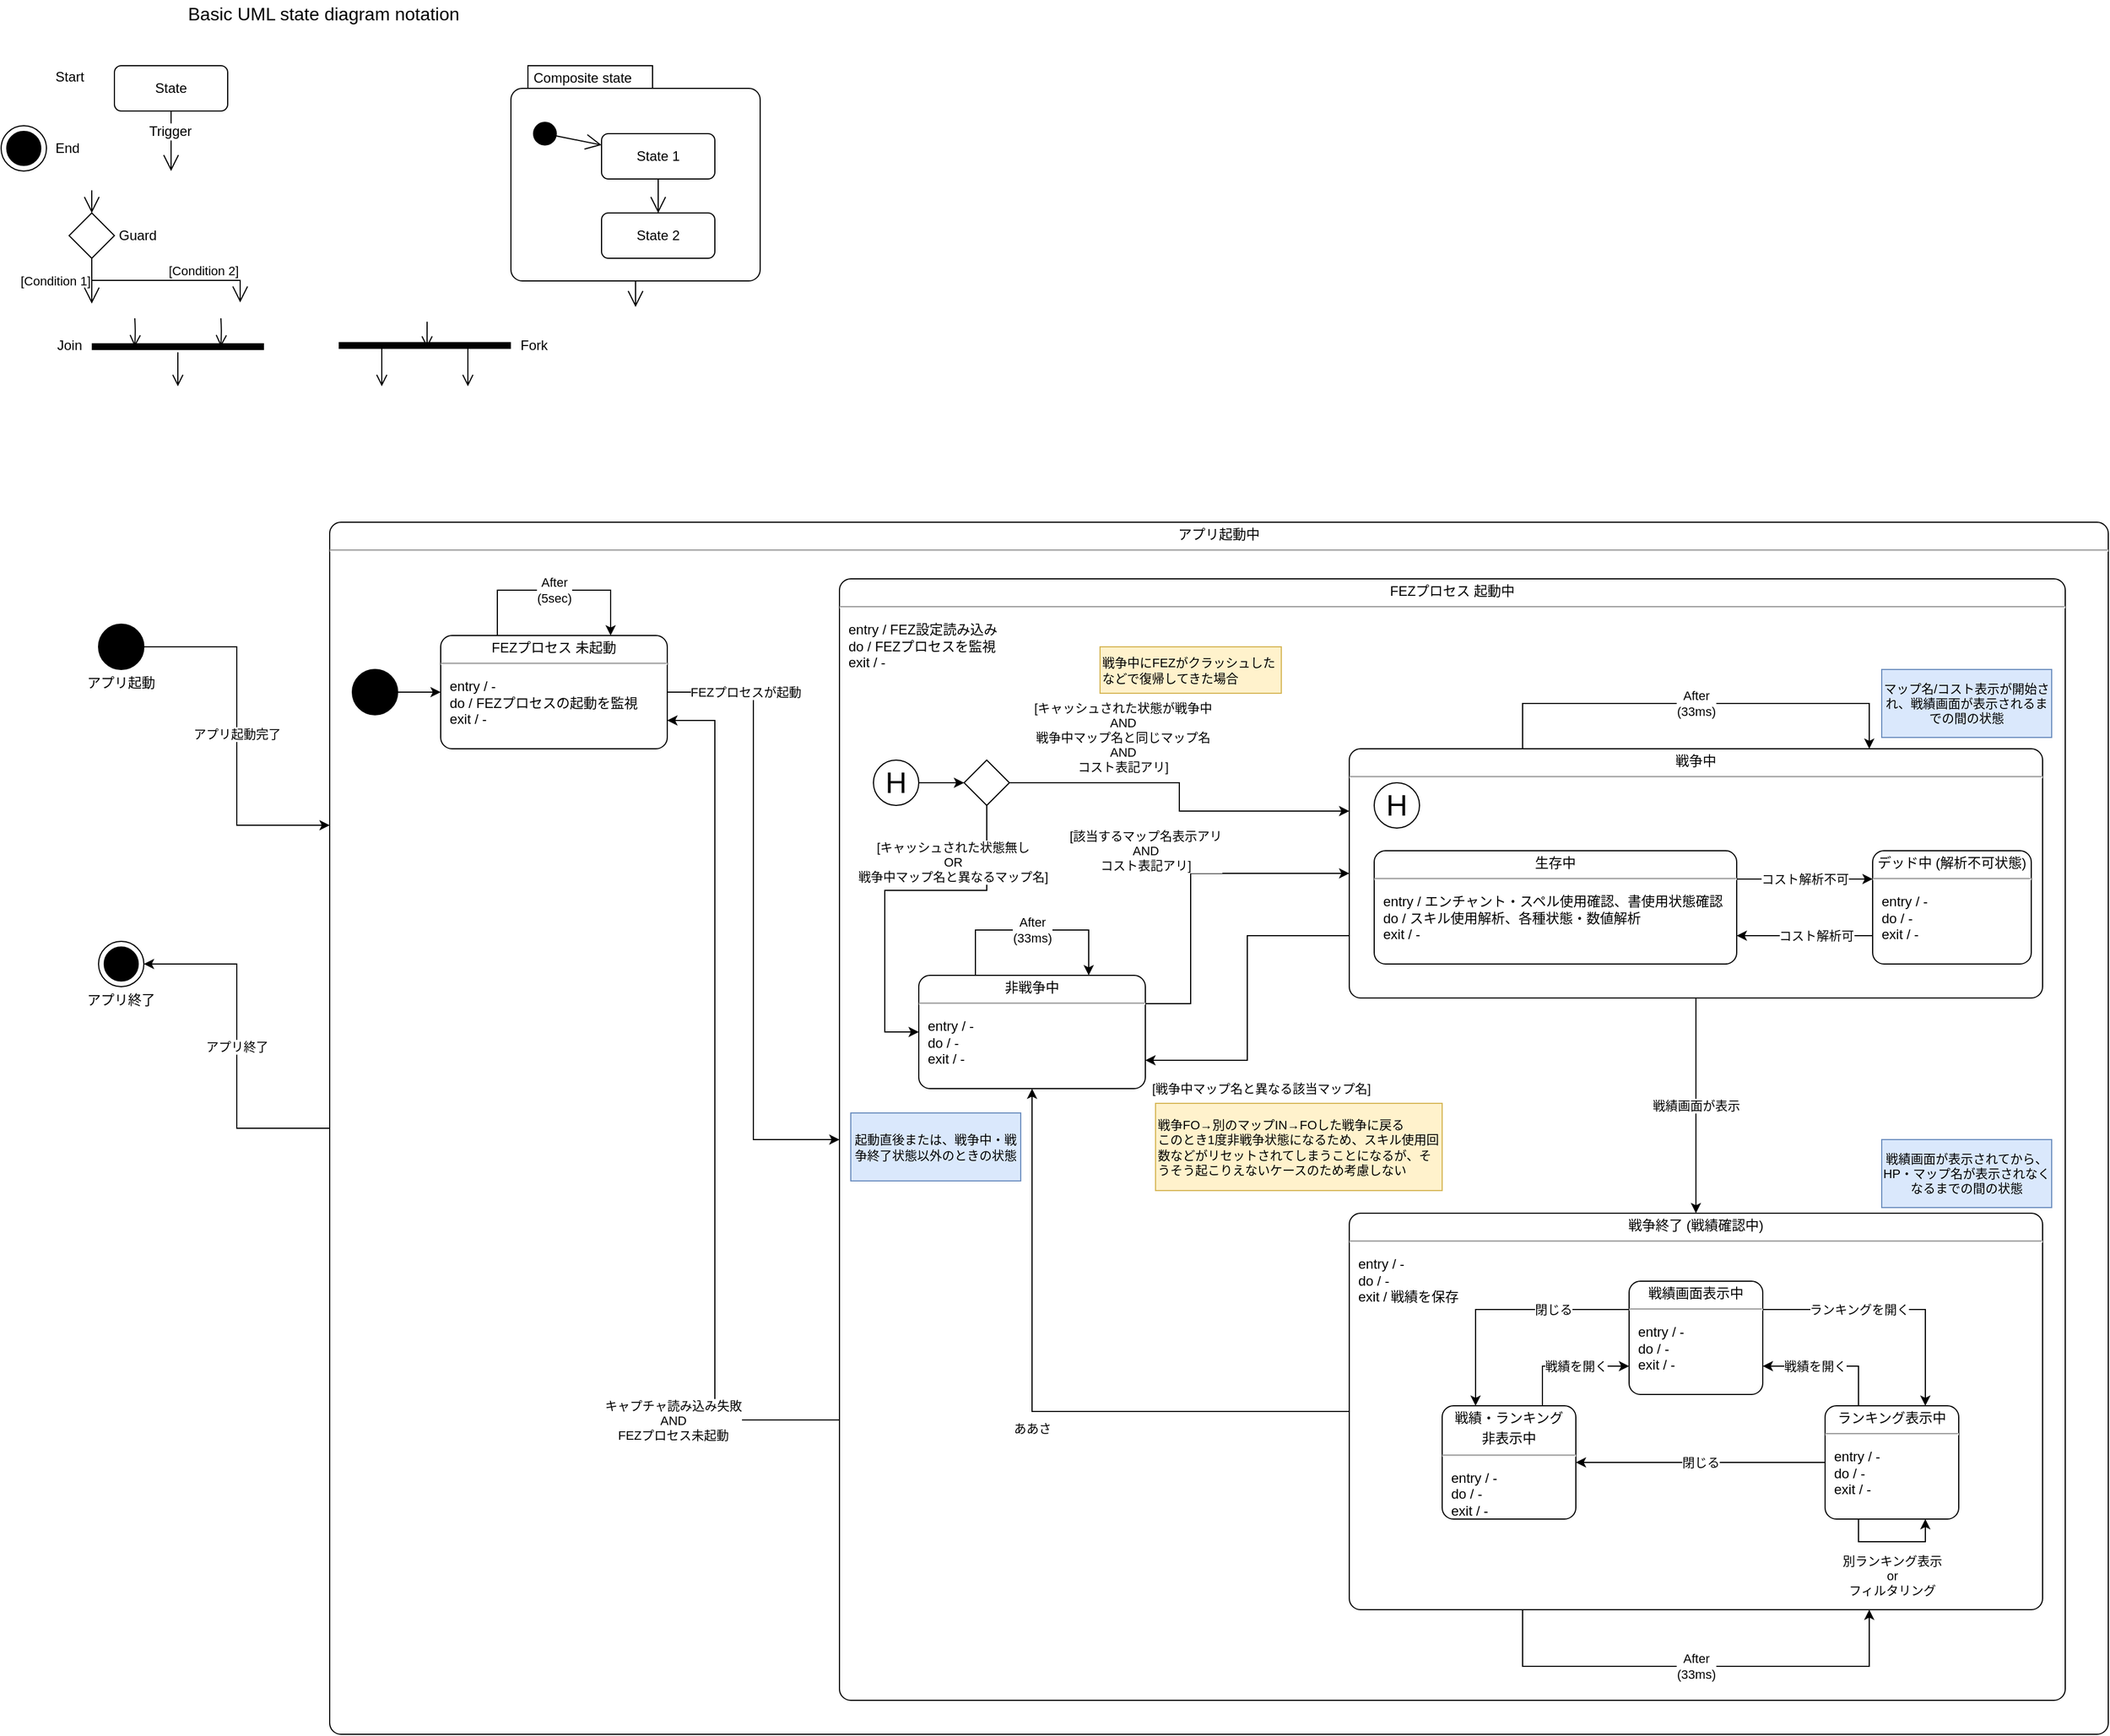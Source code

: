 <mxfile version="14.9.6" type="device"><diagram id="d2YkU9W_nNeB2k7tbhJY" name="ページ1"><mxGraphModel dx="1926" dy="1243" grid="1" gridSize="10" guides="1" tooltips="1" connect="1" arrows="1" fold="1" page="1" pageScale="1" pageWidth="4681" pageHeight="3300" math="0" shadow="0"><root><mxCell id="0"/><mxCell id="1" parent="0"/><mxCell id="vpBHGp6VrvoOMVh3DMXq-86" value="アプリ終了" style="edgeStyle=orthogonalEdgeStyle;rounded=0;orthogonalLoop=1;jettySize=auto;html=1;entryX=1;entryY=0.5;entryDx=0;entryDy=0;entryPerimeter=0;" edge="1" parent="1" source="vpBHGp6VrvoOMVh3DMXq-85" target="vpBHGp6VrvoOMVh3DMXq-69"><mxGeometry relative="1" as="geometry"/></mxCell><mxCell id="vpBHGp6VrvoOMVh3DMXq-85" value="&lt;p style=&quot;margin: 0px ; margin-top: 4px ; text-align: center&quot;&gt;アプリ起動中&lt;/p&gt;&lt;hr&gt;&lt;p&gt;&lt;/p&gt;&lt;p style=&quot;margin: 0px ; margin-left: 8px ; text-align: left&quot;&gt;&lt;br&gt;&lt;/p&gt;" style="shape=mxgraph.sysml.simpleState;html=1;overflow=fill;whiteSpace=wrap;align=center;fontColor=#000000;fillColor=#FFFFFF;strokeColor=#000000;" vertex="1" parent="1"><mxGeometry x="340" y="560" width="1570" height="1070" as="geometry"/></mxCell><mxCell id="vpBHGp6VrvoOMVh3DMXq-87" value="キャプチャ読み込み失敗&lt;br&gt;AND&lt;br&gt;FEZプロセス未起動" style="edgeStyle=orthogonalEdgeStyle;rounded=0;orthogonalLoop=1;jettySize=auto;html=1;entryX=1;entryY=0.75;entryDx=0;entryDy=0;entryPerimeter=0;exitX=0;exitY=0.75;exitDx=0;exitDy=0;exitPerimeter=0;" edge="1" parent="1" source="vpBHGp6VrvoOMVh3DMXq-75" target="vpBHGp6VrvoOMVh3DMXq-39"><mxGeometry x="-0.714" y="37" relative="1" as="geometry"><Array as="points"><mxPoint x="680" y="1353"/><mxPoint x="680" y="735"/></Array><mxPoint as="offset"/></mxGeometry></mxCell><mxCell id="vpBHGp6VrvoOMVh3DMXq-75" value="&lt;p style=&quot;margin: 0px ; margin-top: 4px ; text-align: center&quot;&gt;FEZプロセス 起動中&lt;/p&gt;&lt;hr&gt;&lt;p&gt;&lt;/p&gt;&lt;p style=&quot;margin: 0px ; margin-left: 8px ; text-align: left&quot;&gt;entry / FEZ設定読み込み&lt;br&gt;do / FEZプロセスを監視&lt;br&gt;exit / -&lt;/p&gt;" style="shape=mxgraph.sysml.simpleState;html=1;overflow=fill;whiteSpace=wrap;align=center;fontColor=#000000;fillColor=#FFFFFF;strokeColor=#000000;" vertex="1" parent="1"><mxGeometry x="790" y="610" width="1082" height="990" as="geometry"/></mxCell><mxCell id="vpBHGp6VrvoOMVh3DMXq-36" value="" style="shape=mxgraph.sysml.actFinal;html=1;verticalLabelPosition=bottom;labelBackgroundColor=#ffffff;verticalAlign=top;fontColor=#000000;fillColor=#FFFFFF;strokeColor=#000000;" vertex="1" parent="1"><mxGeometry x="50" y="210" width="40" height="40" as="geometry"/></mxCell><mxCell id="vpBHGp6VrvoOMVh3DMXq-37" value="State" style="shape=rect;rounded=1;html=1;whiteSpace=wrap;align=center;fontColor=#000000;fillColor=#ffffff;strokeColor=#000000;" vertex="1" parent="1"><mxGeometry x="150" y="157" width="100" height="40" as="geometry"/></mxCell><mxCell id="vpBHGp6VrvoOMVh3DMXq-76" value="FEZプロセスが起動" style="edgeStyle=orthogonalEdgeStyle;rounded=0;orthogonalLoop=1;jettySize=auto;html=1;exitX=1;exitY=0.5;exitDx=0;exitDy=0;exitPerimeter=0;entryX=0;entryY=0.5;entryDx=0;entryDy=0;entryPerimeter=0;" edge="1" parent="1" source="vpBHGp6VrvoOMVh3DMXq-39" target="vpBHGp6VrvoOMVh3DMXq-75"><mxGeometry x="-0.785" y="-10" relative="1" as="geometry"><Array as="points"/><mxPoint x="10" y="-10" as="offset"/></mxGeometry></mxCell><mxCell id="vpBHGp6VrvoOMVh3DMXq-39" value="&lt;p style=&quot;margin: 0px ; margin-top: 4px ; text-align: center&quot;&gt;FEZプロセス 未起動&lt;/p&gt;&lt;hr&gt;&lt;p&gt;&lt;/p&gt;&lt;p style=&quot;margin: 0px ; margin-left: 8px ; text-align: left&quot;&gt;entry / -&lt;br&gt;do / FEZプロセスの起動を監視&lt;br&gt;exit / -&lt;/p&gt;" style="shape=mxgraph.sysml.simpleState;html=1;overflow=fill;whiteSpace=wrap;align=center;fontColor=#000000;fillColor=#FFFFFF;strokeColor=#000000;" vertex="1" parent="1"><mxGeometry x="438" y="660" width="200" height="100" as="geometry"/></mxCell><mxCell id="vpBHGp6VrvoOMVh3DMXq-40" style="edgeStyle=elbowEdgeStyle;rounded=0;elbow=horizontal;html=1;labelBackgroundColor=none;endArrow=open;endSize=12;align=right;fontColor=#000000;strokeColor=#000000;" edge="1" parent="1" source="vpBHGp6VrvoOMVh3DMXq-41"><mxGeometry relative="1" as="geometry"><mxPoint x="610" y="370" as="targetPoint"/></mxGeometry></mxCell><mxCell id="vpBHGp6VrvoOMVh3DMXq-41" value="Composite state" style="shape=mxgraph.sysml.compState;align=left;verticalAlign=top;spacingTop=-3;spacingLeft=18;strokeWidth=1;recursiveResize=0;fontColor=#000000;strokeColor=#000000;fillColor=#FFFFFF;" vertex="1" parent="1"><mxGeometry x="500" y="157" width="220" height="190" as="geometry"/></mxCell><mxCell id="vpBHGp6VrvoOMVh3DMXq-42" value="" style="shape=ellipse;html=1;fillColor=#000000;verticalLabelPosition=bottom;labelBackgroundColor=#ffffff;verticalAlign=top;fontColor=#000000;strokeColor=#000000;" vertex="1" parent="vpBHGp6VrvoOMVh3DMXq-41"><mxGeometry x="20" y="50" width="20" height="20" as="geometry"/></mxCell><mxCell id="vpBHGp6VrvoOMVh3DMXq-43" value="State 1" style="strokeColor=#000000;fillColor=#FFFFFF;gradientColor=inherit;shape=rect;html=1;rounded=1;whiteSpace=wrap;align=center;fontColor=#000000;" vertex="1" parent="vpBHGp6VrvoOMVh3DMXq-41"><mxGeometry x="80" y="60" width="100" height="40" as="geometry"/></mxCell><mxCell id="vpBHGp6VrvoOMVh3DMXq-44" value="State 2" style="strokeColor=#000000;fillColor=#FFFFFF;gradientColor=inherit;shape=rect;html=1;rounded=1;whiteSpace=wrap;align=center;fontColor=#000000;" vertex="1" parent="vpBHGp6VrvoOMVh3DMXq-41"><mxGeometry x="80" y="130" width="100" height="40" as="geometry"/></mxCell><mxCell id="vpBHGp6VrvoOMVh3DMXq-45" value="" style="strokeColor=#000000;fillColor=inherit;gradientColor=inherit;edgeStyle=none;html=1;endArrow=open;endSize=12;fontColor=#000000;" edge="1" parent="vpBHGp6VrvoOMVh3DMXq-41" source="vpBHGp6VrvoOMVh3DMXq-42" target="vpBHGp6VrvoOMVh3DMXq-43"><mxGeometry relative="1" as="geometry"/></mxCell><mxCell id="vpBHGp6VrvoOMVh3DMXq-46" value="" style="strokeColor=#000000;fillColor=inherit;gradientColor=inherit;edgeStyle=none;html=1;endArrow=open;endSize=12;fontColor=#000000;" edge="1" parent="vpBHGp6VrvoOMVh3DMXq-41" source="vpBHGp6VrvoOMVh3DMXq-43" target="vpBHGp6VrvoOMVh3DMXq-44"><mxGeometry relative="1" as="geometry"/></mxCell><mxCell id="vpBHGp6VrvoOMVh3DMXq-47" value="Start" style="text;html=1;resizable=0;points=[];autosize=1;align=left;verticalAlign=top;spacingTop=-4;fontColor=#000000;" vertex="1" parent="1"><mxGeometry x="96" y="157" width="40" height="20" as="geometry"/></mxCell><mxCell id="vpBHGp6VrvoOMVh3DMXq-48" value="End" style="text;html=1;resizable=0;points=[];autosize=1;align=left;verticalAlign=top;spacingTop=-4;fontColor=#000000;" vertex="1" parent="1"><mxGeometry x="96" y="220" width="40" height="20" as="geometry"/></mxCell><mxCell id="vpBHGp6VrvoOMVh3DMXq-49" value="Guard" style="text;html=1;resizable=0;points=[];autosize=1;align=left;verticalAlign=top;spacingTop=-4;fontColor=#000000;" vertex="1" parent="1"><mxGeometry x="152" y="297" width="50" height="20" as="geometry"/></mxCell><mxCell id="vpBHGp6VrvoOMVh3DMXq-50" value="" style="shape=rhombus;html=1;labelPosition=right;align=left;verticalAlign=middle;fontColor=#000000;strokeColor=#000000;fillColor=#FFFFFF;" vertex="1" parent="1"><mxGeometry x="110" y="287" width="40" height="40" as="geometry"/></mxCell><mxCell id="vpBHGp6VrvoOMVh3DMXq-51" value="" style="edgeStyle=elbowEdgeStyle;html=1;elbow=horizontal;align=right;verticalAlign=bottom;rounded=0;labelBackgroundColor=none;endArrow=open;endSize=12;fontColor=#000000;strokeColor=#000000;" edge="1" parent="1" target="vpBHGp6VrvoOMVh3DMXq-50"><mxGeometry relative="1" as="geometry"><mxPoint x="130" y="267" as="sourcePoint"/></mxGeometry></mxCell><mxCell id="vpBHGp6VrvoOMVh3DMXq-52" value="[Condition 1]" style="edgeStyle=elbowEdgeStyle;html=1;elbow=vertical;align=right;endArrow=open;rounded=0;labelBackgroundColor=none;endSize=12;entryX=0.5;entryY=0;fontColor=#000000;strokeColor=#000000;" edge="1" parent="1" source="vpBHGp6VrvoOMVh3DMXq-50"><mxGeometry relative="1" as="geometry"><mxPoint x="130" y="367" as="targetPoint"/></mxGeometry></mxCell><mxCell id="vpBHGp6VrvoOMVh3DMXq-53" value="[Condition 2]" style="edgeStyle=elbowEdgeStyle;html=1;elbow=vertical;align=left;endArrow=open;rounded=0;labelBackgroundColor=none;verticalAlign=bottom;endSize=12;entryX=0.5;entryY=0;fontColor=#000000;strokeColor=#000000;" edge="1" parent="1" source="vpBHGp6VrvoOMVh3DMXq-50"><mxGeometry relative="1" as="geometry"><mxPoint x="261" y="366" as="targetPoint"/></mxGeometry></mxCell><mxCell id="vpBHGp6VrvoOMVh3DMXq-54" value="" style="edgeStyle=elbowEdgeStyle;html=1;elbow=horizontal;align=right;verticalAlign=bottom;rounded=0;labelBackgroundColor=none;endArrow=open;endSize=12;exitX=0.5;exitY=1;fontColor=#000000;strokeColor=#000000;" edge="1" parent="1" source="vpBHGp6VrvoOMVh3DMXq-37"><mxGeometry relative="1" as="geometry"><mxPoint x="199.5" y="217" as="sourcePoint"/><mxPoint x="200" y="250" as="targetPoint"/><Array as="points"/></mxGeometry></mxCell><mxCell id="vpBHGp6VrvoOMVh3DMXq-55" value="Trigger" style="text;html=1;resizable=0;points=[];align=center;verticalAlign=middle;labelBackgroundColor=#ffffff;fontColor=#000000;" vertex="1" connectable="0" parent="vpBHGp6VrvoOMVh3DMXq-54"><mxGeometry y="-9" relative="1" as="geometry"><mxPoint x="8" y="-9" as="offset"/></mxGeometry></mxCell><mxCell id="vpBHGp6VrvoOMVh3DMXq-56" value="&lt;font style=&quot;font-size: 16px&quot;&gt;Basic UML state diagram notation&lt;/font&gt;" style="text;html=1;resizable=0;points=[];autosize=1;align=left;verticalAlign=top;spacingTop=-4;fontColor=#000000;" vertex="1" parent="1"><mxGeometry x="213" y="99" width="260" height="20" as="geometry"/></mxCell><mxCell id="vpBHGp6VrvoOMVh3DMXq-57" value="" style="shape=line;html=1;strokeWidth=6;strokeColor=#000000;fontColor=#000000;fillColor=#FF9933;" vertex="1" parent="1"><mxGeometry x="130" y="400" width="152" height="10" as="geometry"/></mxCell><mxCell id="vpBHGp6VrvoOMVh3DMXq-58" value="" style="edgeStyle=orthogonalEdgeStyle;html=1;verticalAlign=bottom;endArrow=open;endSize=8;strokeColor=#000000;labelBackgroundColor=none;align=right;fontColor=#000000;" edge="1" parent="1" source="vpBHGp6VrvoOMVh3DMXq-57"><mxGeometry relative="1" as="geometry"><mxPoint x="206" y="440" as="targetPoint"/></mxGeometry></mxCell><mxCell id="vpBHGp6VrvoOMVh3DMXq-59" value="" style="edgeStyle=orthogonalEdgeStyle;html=1;verticalAlign=bottom;endArrow=open;endSize=8;strokeColor=#000000;labelBackgroundColor=none;align=right;entryX=0.25;entryY=0.5;entryPerimeter=0;fontColor=#000000;" edge="1" parent="1" target="vpBHGp6VrvoOMVh3DMXq-57"><mxGeometry relative="1" as="geometry"><mxPoint x="129.5" y="445" as="targetPoint"/><mxPoint x="168" y="380" as="sourcePoint"/></mxGeometry></mxCell><mxCell id="vpBHGp6VrvoOMVh3DMXq-60" value="" style="edgeStyle=orthogonalEdgeStyle;html=1;verticalAlign=bottom;endArrow=open;endSize=8;strokeColor=#000000;labelBackgroundColor=none;align=right;entryX=0.75;entryY=0.5;entryPerimeter=0;fontColor=#000000;" edge="1" parent="1" target="vpBHGp6VrvoOMVh3DMXq-57"><mxGeometry relative="1" as="geometry"><mxPoint x="230" y="400" as="targetPoint"/><mxPoint x="244" y="380" as="sourcePoint"/></mxGeometry></mxCell><mxCell id="vpBHGp6VrvoOMVh3DMXq-61" value="Join" style="text;html=1;resizable=0;points=[];autosize=1;align=center;verticalAlign=top;spacingTop=-4;fontColor=#000000;" vertex="1" parent="1"><mxGeometry x="90" y="394" width="40" height="20" as="geometry"/></mxCell><mxCell id="vpBHGp6VrvoOMVh3DMXq-62" value="" style="shape=line;html=1;strokeWidth=6;strokeColor=#000000;fontColor=#000000;fillColor=#FF9933;" vertex="1" parent="1"><mxGeometry x="348" y="399" width="152" height="10" as="geometry"/></mxCell><mxCell id="vpBHGp6VrvoOMVh3DMXq-63" value="Fork" style="text;html=1;resizable=0;points=[];autosize=1;align=center;verticalAlign=top;spacingTop=-4;fontColor=#000000;" vertex="1" parent="1"><mxGeometry x="500" y="394" width="40" height="20" as="geometry"/></mxCell><mxCell id="vpBHGp6VrvoOMVh3DMXq-64" value="" style="edgeStyle=orthogonalEdgeStyle;html=1;verticalAlign=bottom;endArrow=open;endSize=8;strokeColor=#000000;labelBackgroundColor=none;align=right;entryX=0.513;entryY=0.7;entryPerimeter=0;fontColor=#000000;" edge="1" parent="1" target="vpBHGp6VrvoOMVh3DMXq-62"><mxGeometry relative="1" as="geometry"><mxPoint x="410" y="399" as="targetPoint"/><mxPoint x="426" y="390" as="sourcePoint"/><Array as="points"><mxPoint x="426" y="380"/><mxPoint x="426" y="380"/></Array></mxGeometry></mxCell><mxCell id="vpBHGp6VrvoOMVh3DMXq-65" value="" style="edgeStyle=orthogonalEdgeStyle;html=1;verticalAlign=bottom;endArrow=open;endSize=8;strokeColor=#000000;labelBackgroundColor=none;align=right;exitX=0.25;exitY=0.5;exitPerimeter=0;fontColor=#000000;" edge="1" parent="1" source="vpBHGp6VrvoOMVh3DMXq-62"><mxGeometry relative="1" as="geometry"><mxPoint x="386" y="440" as="targetPoint"/><mxPoint x="440" y="440" as="sourcePoint"/></mxGeometry></mxCell><mxCell id="vpBHGp6VrvoOMVh3DMXq-66" value="" style="edgeStyle=orthogonalEdgeStyle;html=1;verticalAlign=bottom;endArrow=open;endSize=8;strokeColor=#000000;labelBackgroundColor=none;align=right;exitX=0.75;exitY=0.5;exitPerimeter=0;fontColor=#000000;" edge="1" parent="1" source="vpBHGp6VrvoOMVh3DMXq-62"><mxGeometry relative="1" as="geometry"><mxPoint x="462" y="440" as="targetPoint"/><mxPoint x="396" y="414" as="sourcePoint"/></mxGeometry></mxCell><mxCell id="vpBHGp6VrvoOMVh3DMXq-68" value="" style="group" vertex="1" connectable="0" parent="1"><mxGeometry x="116" y="650" width="100" height="70" as="geometry"/></mxCell><mxCell id="vpBHGp6VrvoOMVh3DMXq-35" value="" style="shape=ellipse;html=1;fillColor=#000000;fontSize=18;fontColor=#000000;strokeColor=#000000;verticalAlign=bottom;" vertex="1" parent="vpBHGp6VrvoOMVh3DMXq-68"><mxGeometry x="20" width="40" height="40" as="geometry"/></mxCell><mxCell id="vpBHGp6VrvoOMVh3DMXq-67" value="アプリ起動" style="text;resizable=0;points=[];autosize=1;align=center;verticalAlign=top;spacingTop=0;fontColor=#000000;spacing=0;" vertex="1" parent="vpBHGp6VrvoOMVh3DMXq-68"><mxGeometry y="40" width="80" height="20" as="geometry"/></mxCell><mxCell id="vpBHGp6VrvoOMVh3DMXq-71" value="アプリ起動完了" style="edgeStyle=orthogonalEdgeStyle;rounded=0;orthogonalLoop=1;jettySize=auto;html=1;entryX=0;entryY=0.25;entryDx=0;entryDy=0;entryPerimeter=0;" edge="1" parent="1" source="vpBHGp6VrvoOMVh3DMXq-35" target="vpBHGp6VrvoOMVh3DMXq-85"><mxGeometry x="-0.011" relative="1" as="geometry"><mxPoint x="438" y="670" as="targetPoint"/><mxPoint as="offset"/></mxGeometry></mxCell><mxCell id="vpBHGp6VrvoOMVh3DMXq-74" value="" style="group" vertex="1" connectable="0" parent="1"><mxGeometry x="116" y="930" width="80" height="60" as="geometry"/></mxCell><mxCell id="vpBHGp6VrvoOMVh3DMXq-69" value="" style="shape=mxgraph.sysml.actFinal;html=1;verticalLabelPosition=bottom;labelBackgroundColor=#ffffff;verticalAlign=top;fontColor=#000000;fillColor=#FFFFFF;strokeColor=#000000;" vertex="1" parent="vpBHGp6VrvoOMVh3DMXq-74"><mxGeometry x="20" width="40" height="40" as="geometry"/></mxCell><mxCell id="vpBHGp6VrvoOMVh3DMXq-70" value="アプリ終了" style="text;resizable=0;points=[];autosize=1;align=center;verticalAlign=top;spacingTop=0;fontColor=#000000;spacing=0;" vertex="1" parent="vpBHGp6VrvoOMVh3DMXq-74"><mxGeometry y="40" width="80" height="20" as="geometry"/></mxCell><mxCell id="vpBHGp6VrvoOMVh3DMXq-82" value="戦績画面が表示" style="edgeStyle=orthogonalEdgeStyle;rounded=0;orthogonalLoop=1;jettySize=auto;html=1;" edge="1" parent="1" source="vpBHGp6VrvoOMVh3DMXq-77" target="vpBHGp6VrvoOMVh3DMXq-79"><mxGeometry relative="1" as="geometry"/></mxCell><mxCell id="vpBHGp6VrvoOMVh3DMXq-84" value="[戦争中マップ名と異なる該当マップ名]" style="edgeStyle=orthogonalEdgeStyle;rounded=0;orthogonalLoop=1;jettySize=auto;html=1;exitX=0;exitY=0.75;exitDx=0;exitDy=0;exitPerimeter=0;entryX=1;entryY=0.75;entryDx=0;entryDy=0;entryPerimeter=0;" edge="1" parent="1" source="vpBHGp6VrvoOMVh3DMXq-77" target="vpBHGp6VrvoOMVh3DMXq-78"><mxGeometry x="0.379" y="28" relative="1" as="geometry"><mxPoint x="12" y="-3" as="offset"/></mxGeometry></mxCell><mxCell id="vpBHGp6VrvoOMVh3DMXq-77" value="&lt;p style=&quot;margin: 0px ; margin-top: 4px ; text-align: center&quot;&gt;戦争中&lt;/p&gt;&lt;hr&gt;&lt;p&gt;&lt;/p&gt;&lt;p style=&quot;margin: 0px ; margin-left: 8px ; text-align: left&quot;&gt;&lt;br&gt;&lt;/p&gt;" style="shape=mxgraph.sysml.simpleState;html=1;overflow=fill;whiteSpace=wrap;align=center;fontColor=#000000;fillColor=#FFFFFF;strokeColor=#000000;" vertex="1" parent="1"><mxGeometry x="1240" y="760" width="612" height="220" as="geometry"/></mxCell><mxCell id="vpBHGp6VrvoOMVh3DMXq-81" value="[該当するマップ名表示アリ&lt;br&gt;AND&lt;br&gt;コスト表記アリ]" style="edgeStyle=orthogonalEdgeStyle;rounded=0;orthogonalLoop=1;jettySize=auto;html=1;exitX=1;exitY=0.25;exitDx=0;exitDy=0;exitPerimeter=0;" edge="1" parent="1" source="vpBHGp6VrvoOMVh3DMXq-78" target="vpBHGp6VrvoOMVh3DMXq-77"><mxGeometry x="0.051" y="45" relative="1" as="geometry"><Array as="points"><mxPoint x="1100" y="985"/><mxPoint x="1100" y="870"/></Array><mxPoint x="-40" y="25" as="offset"/></mxGeometry></mxCell><mxCell id="vpBHGp6VrvoOMVh3DMXq-78" value="&lt;p style=&quot;margin: 0px ; margin-top: 4px ; text-align: center&quot;&gt;非戦争中&lt;/p&gt;&lt;hr&gt;&lt;p&gt;&lt;/p&gt;&lt;p style=&quot;margin: 0px ; margin-left: 8px ; text-align: left&quot;&gt;entry / -&lt;br&gt;do / -&lt;br&gt;exit / -&lt;/p&gt;" style="shape=mxgraph.sysml.simpleState;html=1;overflow=fill;whiteSpace=wrap;align=center;fontColor=#000000;fillColor=#FFFFFF;strokeColor=#000000;" vertex="1" parent="1"><mxGeometry x="860" y="960" width="200" height="100" as="geometry"/></mxCell><mxCell id="vpBHGp6VrvoOMVh3DMXq-83" value="ああさ" style="edgeStyle=orthogonalEdgeStyle;rounded=0;orthogonalLoop=1;jettySize=auto;html=1;entryX=0.5;entryY=1;entryDx=0;entryDy=0;entryPerimeter=0;" edge="1" parent="1" source="vpBHGp6VrvoOMVh3DMXq-79" target="vpBHGp6VrvoOMVh3DMXq-78"><mxGeometry x="-0.009" y="-15" relative="1" as="geometry"><mxPoint x="-15" y="15" as="offset"/></mxGeometry></mxCell><mxCell id="vpBHGp6VrvoOMVh3DMXq-79" value="&lt;p style=&quot;margin: 0px ; margin-top: 4px ; text-align: center&quot;&gt;戦争終了 (戦績確認中)&lt;/p&gt;&lt;hr&gt;&lt;p&gt;&lt;/p&gt;&lt;p style=&quot;margin: 0px ; margin-left: 8px ; text-align: left&quot;&gt;entry / -&lt;br&gt;do / -&lt;br&gt;exit / 戦績を保存&lt;/p&gt;" style="shape=mxgraph.sysml.simpleState;html=1;overflow=fill;whiteSpace=wrap;align=center;fontColor=#000000;fillColor=#FFFFFF;strokeColor=#000000;" vertex="1" parent="1"><mxGeometry x="1240" y="1170" width="612" height="350" as="geometry"/></mxCell><mxCell id="vpBHGp6VrvoOMVh3DMXq-80" value="After&lt;br&gt;(5sec)" style="edgeStyle=orthogonalEdgeStyle;rounded=0;orthogonalLoop=1;jettySize=auto;html=1;exitX=0.25;exitY=0;exitDx=0;exitDy=0;exitPerimeter=0;entryX=0.75;entryY=0;entryDx=0;entryDy=0;entryPerimeter=0;" edge="1" parent="1" source="vpBHGp6VrvoOMVh3DMXq-39" target="vpBHGp6VrvoOMVh3DMXq-39"><mxGeometry relative="1" as="geometry"><Array as="points"><mxPoint x="488" y="620"/><mxPoint x="588" y="620"/></Array></mxGeometry></mxCell><mxCell id="vpBHGp6VrvoOMVh3DMXq-91" style="edgeStyle=orthogonalEdgeStyle;rounded=0;orthogonalLoop=1;jettySize=auto;html=1;" edge="1" parent="1" source="vpBHGp6VrvoOMVh3DMXq-89" target="vpBHGp6VrvoOMVh3DMXq-39"><mxGeometry relative="1" as="geometry"/></mxCell><mxCell id="vpBHGp6VrvoOMVh3DMXq-89" value="" style="shape=ellipse;html=1;fillColor=#000000;fontSize=18;fontColor=#000000;strokeColor=#000000;verticalAlign=bottom;" vertex="1" parent="1"><mxGeometry x="360" y="690" width="40" height="40" as="geometry"/></mxCell><mxCell id="vpBHGp6VrvoOMVh3DMXq-93" value="After&lt;br&gt;(33ms)" style="edgeStyle=orthogonalEdgeStyle;rounded=0;orthogonalLoop=1;jettySize=auto;html=1;exitX=0.25;exitY=0;exitDx=0;exitDy=0;exitPerimeter=0;entryX=0.75;entryY=0;entryDx=0;entryDy=0;entryPerimeter=0;" edge="1" parent="1" source="vpBHGp6VrvoOMVh3DMXq-78" target="vpBHGp6VrvoOMVh3DMXq-78"><mxGeometry relative="1" as="geometry"><Array as="points"><mxPoint x="910" y="920"/><mxPoint x="1010" y="920"/></Array></mxGeometry></mxCell><mxCell id="vpBHGp6VrvoOMVh3DMXq-94" value="After&lt;br&gt;(33ms)" style="edgeStyle=orthogonalEdgeStyle;rounded=0;orthogonalLoop=1;jettySize=auto;html=1;exitX=0.25;exitY=0;exitDx=0;exitDy=0;exitPerimeter=0;entryX=0.75;entryY=0;entryDx=0;entryDy=0;entryPerimeter=0;" edge="1" parent="1" source="vpBHGp6VrvoOMVh3DMXq-77" target="vpBHGp6VrvoOMVh3DMXq-77"><mxGeometry relative="1" as="geometry"><Array as="points"><mxPoint x="1393" y="720"/><mxPoint x="1699" y="720"/></Array></mxGeometry></mxCell><mxCell id="vpBHGp6VrvoOMVh3DMXq-95" value="After&lt;br&gt;(33ms)" style="edgeStyle=orthogonalEdgeStyle;rounded=0;orthogonalLoop=1;jettySize=auto;html=1;exitX=0.25;exitY=1;exitDx=0;exitDy=0;exitPerimeter=0;entryX=0.75;entryY=1;entryDx=0;entryDy=0;entryPerimeter=0;" edge="1" parent="1" source="vpBHGp6VrvoOMVh3DMXq-79" target="vpBHGp6VrvoOMVh3DMXq-79"><mxGeometry relative="1" as="geometry"><Array as="points"><mxPoint x="1393" y="1570"/><mxPoint x="1699" y="1570"/></Array></mxGeometry></mxCell><mxCell id="vpBHGp6VrvoOMVh3DMXq-98" value="コスト解析不可" style="edgeStyle=orthogonalEdgeStyle;rounded=0;orthogonalLoop=1;jettySize=auto;html=1;entryX=0;entryY=0.25;entryDx=0;entryDy=0;entryPerimeter=0;exitX=1;exitY=0.25;exitDx=0;exitDy=0;exitPerimeter=0;" edge="1" parent="1" source="vpBHGp6VrvoOMVh3DMXq-96" target="vpBHGp6VrvoOMVh3DMXq-97"><mxGeometry relative="1" as="geometry"><mxPoint as="offset"/></mxGeometry></mxCell><mxCell id="vpBHGp6VrvoOMVh3DMXq-96" value="&lt;p style=&quot;margin: 0px ; margin-top: 4px ; text-align: center&quot;&gt;生存中&lt;/p&gt;&lt;hr&gt;&lt;p&gt;&lt;/p&gt;&lt;p style=&quot;margin: 0px ; margin-left: 8px ; text-align: left&quot;&gt;entry / エンチャント・スペル使用確認、書使用状態確認&lt;br&gt;do / スキル使用解析、各種状態・数値解析&lt;br&gt;exit / -&lt;br&gt;&lt;/p&gt;" style="shape=mxgraph.sysml.simpleState;html=1;overflow=fill;whiteSpace=wrap;align=center;fontColor=#000000;fillColor=#FFFFFF;strokeColor=#000000;" vertex="1" parent="1"><mxGeometry x="1262" y="850" width="320" height="100" as="geometry"/></mxCell><mxCell id="vpBHGp6VrvoOMVh3DMXq-99" value="コスト解析可" style="edgeStyle=orthogonalEdgeStyle;rounded=0;orthogonalLoop=1;jettySize=auto;html=1;exitX=0;exitY=0.75;exitDx=0;exitDy=0;exitPerimeter=0;entryX=1;entryY=0.75;entryDx=0;entryDy=0;entryPerimeter=0;" edge="1" parent="1" source="vpBHGp6VrvoOMVh3DMXq-97" target="vpBHGp6VrvoOMVh3DMXq-96"><mxGeometry x="-0.167" relative="1" as="geometry"><mxPoint as="offset"/></mxGeometry></mxCell><mxCell id="vpBHGp6VrvoOMVh3DMXq-97" value="&lt;p style=&quot;margin: 0px ; margin-top: 4px ; text-align: center&quot;&gt;デッド中 (解析不可状態)&lt;/p&gt;&lt;hr&gt;&lt;p&gt;&lt;/p&gt;&lt;p style=&quot;margin: 0px ; margin-left: 8px ; text-align: left&quot;&gt;entry / -&lt;br&gt;do / -&lt;br&gt;exit / -&lt;/p&gt;" style="shape=mxgraph.sysml.simpleState;html=1;overflow=fill;whiteSpace=wrap;align=center;fontColor=#000000;fillColor=#FFFFFF;strokeColor=#000000;" vertex="1" parent="1"><mxGeometry x="1702" y="850" width="140" height="100" as="geometry"/></mxCell><mxCell id="vpBHGp6VrvoOMVh3DMXq-101" value="H" style="ellipse;whiteSpace=wrap;html=1;aspect=fixed;align=center;verticalAlign=middle;fontSize=26;" vertex="1" parent="1"><mxGeometry x="1262" y="790" width="40" height="40" as="geometry"/></mxCell><mxCell id="vpBHGp6VrvoOMVh3DMXq-106" value="戦争FO→別のマップIN→FOした戦争に戻る&lt;br style=&quot;font-size: 11px;&quot;&gt;このとき1度非戦争状態になるため、スキル使用回数などがリセットされてしまうことになるが、そうそう起こりえないケースのため考慮しない" style="rounded=0;whiteSpace=wrap;html=1;fontSize=11;align=left;verticalAlign=middle;fillColor=#fff2cc;strokeColor=#d6b656;" vertex="1" parent="1"><mxGeometry x="1069" y="1073" width="253" height="77" as="geometry"/></mxCell><mxCell id="vpBHGp6VrvoOMVh3DMXq-111" value="ランキングを開く" style="edgeStyle=orthogonalEdgeStyle;rounded=0;orthogonalLoop=1;jettySize=auto;html=1;exitX=1;exitY=0.25;exitDx=0;exitDy=0;exitPerimeter=0;entryX=0.75;entryY=0;entryDx=0;entryDy=0;entryPerimeter=0;fontSize=11;" edge="1" parent="1" source="vpBHGp6VrvoOMVh3DMXq-107" target="vpBHGp6VrvoOMVh3DMXq-110"><mxGeometry x="-0.256" relative="1" as="geometry"><mxPoint as="offset"/></mxGeometry></mxCell><mxCell id="vpBHGp6VrvoOMVh3DMXq-116" value="閉じる" style="edgeStyle=orthogonalEdgeStyle;rounded=0;orthogonalLoop=1;jettySize=auto;html=1;exitX=0;exitY=0.25;exitDx=0;exitDy=0;exitPerimeter=0;entryX=0.25;entryY=0;entryDx=0;entryDy=0;entryPerimeter=0;fontSize=11;" edge="1" parent="1" source="vpBHGp6VrvoOMVh3DMXq-107" target="vpBHGp6VrvoOMVh3DMXq-108"><mxGeometry x="-0.392" relative="1" as="geometry"><mxPoint as="offset"/></mxGeometry></mxCell><mxCell id="vpBHGp6VrvoOMVh3DMXq-107" value="&lt;p style=&quot;margin: 0px ; margin-top: 4px ; text-align: center&quot;&gt;戦績画面表示中&lt;/p&gt;&lt;hr&gt;&lt;p&gt;&lt;/p&gt;&lt;p style=&quot;margin: 0px ; margin-left: 8px ; text-align: left&quot;&gt;entry / -&lt;br&gt;do / -&lt;br&gt;exit / -&lt;br&gt;&lt;/p&gt;" style="shape=mxgraph.sysml.simpleState;html=1;overflow=fill;whiteSpace=wrap;align=center;fontColor=#000000;fillColor=#FFFFFF;strokeColor=#000000;" vertex="1" parent="1"><mxGeometry x="1487" y="1230" width="118" height="100" as="geometry"/></mxCell><mxCell id="vpBHGp6VrvoOMVh3DMXq-115" value="戦績を開く" style="edgeStyle=orthogonalEdgeStyle;rounded=0;orthogonalLoop=1;jettySize=auto;html=1;exitX=0.75;exitY=0;exitDx=0;exitDy=0;exitPerimeter=0;entryX=0;entryY=0.75;entryDx=0;entryDy=0;entryPerimeter=0;fontSize=11;" edge="1" parent="1" source="vpBHGp6VrvoOMVh3DMXq-108" target="vpBHGp6VrvoOMVh3DMXq-107"><mxGeometry x="0.157" relative="1" as="geometry"><mxPoint as="offset"/></mxGeometry></mxCell><mxCell id="vpBHGp6VrvoOMVh3DMXq-108" value="&lt;p style=&quot;margin: 0px ; margin-top: 4px ; text-align: center&quot;&gt;戦績・ランキング&lt;/p&gt;&lt;p style=&quot;margin: 0px ; margin-top: 4px ; text-align: center&quot;&gt;非表示中&lt;/p&gt;&lt;hr&gt;&lt;p&gt;&lt;/p&gt;&lt;p style=&quot;margin: 0px ; margin-left: 8px ; text-align: left&quot;&gt;entry / -&lt;br&gt;do / -&lt;br&gt;exit / -&lt;br&gt;&lt;/p&gt;" style="shape=mxgraph.sysml.simpleState;html=1;overflow=fill;whiteSpace=wrap;align=center;fontColor=#000000;fillColor=#FFFFFF;strokeColor=#000000;" vertex="1" parent="1"><mxGeometry x="1322" y="1340" width="118" height="100" as="geometry"/></mxCell><mxCell id="vpBHGp6VrvoOMVh3DMXq-112" value="戦績を開く" style="edgeStyle=orthogonalEdgeStyle;rounded=0;orthogonalLoop=1;jettySize=auto;html=1;exitX=0.25;exitY=0;exitDx=0;exitDy=0;exitPerimeter=0;entryX=1;entryY=0.75;entryDx=0;entryDy=0;entryPerimeter=0;fontSize=11;" edge="1" parent="1" source="vpBHGp6VrvoOMVh3DMXq-110" target="vpBHGp6VrvoOMVh3DMXq-107"><mxGeometry x="0.247" relative="1" as="geometry"><mxPoint x="1" as="offset"/></mxGeometry></mxCell><mxCell id="vpBHGp6VrvoOMVh3DMXq-114" value="閉じる" style="edgeStyle=orthogonalEdgeStyle;rounded=0;orthogonalLoop=1;jettySize=auto;html=1;exitX=0;exitY=0.5;exitDx=0;exitDy=0;exitPerimeter=0;entryX=1;entryY=0.5;entryDx=0;entryDy=0;entryPerimeter=0;fontSize=11;" edge="1" parent="1" source="vpBHGp6VrvoOMVh3DMXq-110" target="vpBHGp6VrvoOMVh3DMXq-108"><mxGeometry relative="1" as="geometry"/></mxCell><mxCell id="vpBHGp6VrvoOMVh3DMXq-110" value="&lt;p style=&quot;margin: 0px ; margin-top: 4px ; text-align: center&quot;&gt;ランキング&lt;span&gt;表示中&lt;/span&gt;&lt;/p&gt;&lt;hr&gt;&lt;p&gt;&lt;/p&gt;&lt;p style=&quot;margin: 0px ; margin-left: 8px ; text-align: left&quot;&gt;entry / -&lt;br&gt;do / -&lt;br&gt;exit / -&lt;br&gt;&lt;/p&gt;" style="shape=mxgraph.sysml.simpleState;html=1;overflow=fill;whiteSpace=wrap;align=center;fontColor=#000000;fillColor=#FFFFFF;strokeColor=#000000;" vertex="1" parent="1"><mxGeometry x="1660" y="1340" width="118" height="100" as="geometry"/></mxCell><mxCell id="vpBHGp6VrvoOMVh3DMXq-117" value="別ランキング表示&lt;br&gt;or&lt;br&gt;フィルタリング" style="edgeStyle=orthogonalEdgeStyle;rounded=0;orthogonalLoop=1;jettySize=auto;html=1;exitX=0.25;exitY=1;exitDx=0;exitDy=0;exitPerimeter=0;entryX=0.75;entryY=1;entryDx=0;entryDy=0;entryPerimeter=0;fontSize=11;" edge="1" parent="1" source="vpBHGp6VrvoOMVh3DMXq-110" target="vpBHGp6VrvoOMVh3DMXq-110"><mxGeometry y="-30" relative="1" as="geometry"><mxPoint as="offset"/></mxGeometry></mxCell><mxCell id="vpBHGp6VrvoOMVh3DMXq-118" value="マップ名/コスト表示が開始され、戦績画面が表示されるまでの間の状態" style="rounded=0;whiteSpace=wrap;html=1;fontSize=11;align=center;verticalAlign=middle;fillColor=#dae8fc;strokeColor=#6c8ebf;" vertex="1" parent="1"><mxGeometry x="1710" y="690" width="150" height="60" as="geometry"/></mxCell><mxCell id="vpBHGp6VrvoOMVh3DMXq-119" value="戦績画面が表示されてから、HP・マップ名が表示されなくなるまでの間の状態" style="rounded=0;whiteSpace=wrap;html=1;fontSize=11;align=center;verticalAlign=middle;fillColor=#dae8fc;strokeColor=#6c8ebf;" vertex="1" parent="1"><mxGeometry x="1710" y="1105" width="150" height="60" as="geometry"/></mxCell><mxCell id="vpBHGp6VrvoOMVh3DMXq-120" value="起動直後または、戦争中・戦争終了状態以外のときの状態" style="rounded=0;whiteSpace=wrap;html=1;fontSize=11;align=center;verticalAlign=middle;fillColor=#dae8fc;strokeColor=#6c8ebf;" vertex="1" parent="1"><mxGeometry x="800" y="1081.5" width="150" height="60" as="geometry"/></mxCell><mxCell id="vpBHGp6VrvoOMVh3DMXq-124" style="edgeStyle=orthogonalEdgeStyle;rounded=0;orthogonalLoop=1;jettySize=auto;html=1;exitX=1;exitY=0.5;exitDx=0;exitDy=0;fontSize=11;" edge="1" parent="1" source="vpBHGp6VrvoOMVh3DMXq-121" target="vpBHGp6VrvoOMVh3DMXq-123"><mxGeometry relative="1" as="geometry"/></mxCell><mxCell id="vpBHGp6VrvoOMVh3DMXq-121" value="H" style="ellipse;whiteSpace=wrap;html=1;aspect=fixed;align=center;verticalAlign=middle;fontSize=26;" vertex="1" parent="1"><mxGeometry x="820" y="770" width="40" height="40" as="geometry"/></mxCell><mxCell id="vpBHGp6VrvoOMVh3DMXq-125" value="[キャッシュされた状態が戦争中&lt;br&gt;AND&lt;br&gt;戦争中マップ名と同じマップ名&lt;br&gt;AND&lt;br&gt;コスト表記アリ]" style="edgeStyle=orthogonalEdgeStyle;rounded=0;orthogonalLoop=1;jettySize=auto;html=1;exitX=1;exitY=0.5;exitDx=0;exitDy=0;entryX=0;entryY=0.25;entryDx=0;entryDy=0;entryPerimeter=0;fontSize=11;" edge="1" parent="1" source="vpBHGp6VrvoOMVh3DMXq-123" target="vpBHGp6VrvoOMVh3DMXq-77"><mxGeometry x="-0.385" y="40" relative="1" as="geometry"><mxPoint as="offset"/></mxGeometry></mxCell><mxCell id="vpBHGp6VrvoOMVh3DMXq-127" value="[キャッシュされた状態無し&lt;br&gt;OR&lt;br&gt;戦争中マップ名と異なるマップ名]" style="edgeStyle=orthogonalEdgeStyle;rounded=0;orthogonalLoop=1;jettySize=auto;html=1;exitX=0.5;exitY=1;exitDx=0;exitDy=0;entryX=0;entryY=0.5;entryDx=0;entryDy=0;entryPerimeter=0;fontSize=11;" edge="1" parent="1" source="vpBHGp6VrvoOMVh3DMXq-123" target="vpBHGp6VrvoOMVh3DMXq-78"><mxGeometry x="-0.344" y="-25" relative="1" as="geometry"><Array as="points"><mxPoint x="920" y="885"/><mxPoint x="830" y="885"/><mxPoint x="830" y="1010"/></Array><mxPoint as="offset"/></mxGeometry></mxCell><mxCell id="vpBHGp6VrvoOMVh3DMXq-123" value="" style="shape=rhombus;html=1;labelPosition=right;align=left;verticalAlign=middle;fontColor=#000000;strokeColor=#000000;fillColor=#FFFFFF;" vertex="1" parent="1"><mxGeometry x="900" y="770" width="40" height="40" as="geometry"/></mxCell><mxCell id="vpBHGp6VrvoOMVh3DMXq-126" value="戦争中にFEZがクラッシュしたなどで復帰してきた場合" style="rounded=0;whiteSpace=wrap;html=1;fontSize=11;align=left;verticalAlign=middle;fillColor=#fff2cc;strokeColor=#d6b656;" vertex="1" parent="1"><mxGeometry x="1020" y="670" width="160" height="41" as="geometry"/></mxCell></root></mxGraphModel></diagram></mxfile>